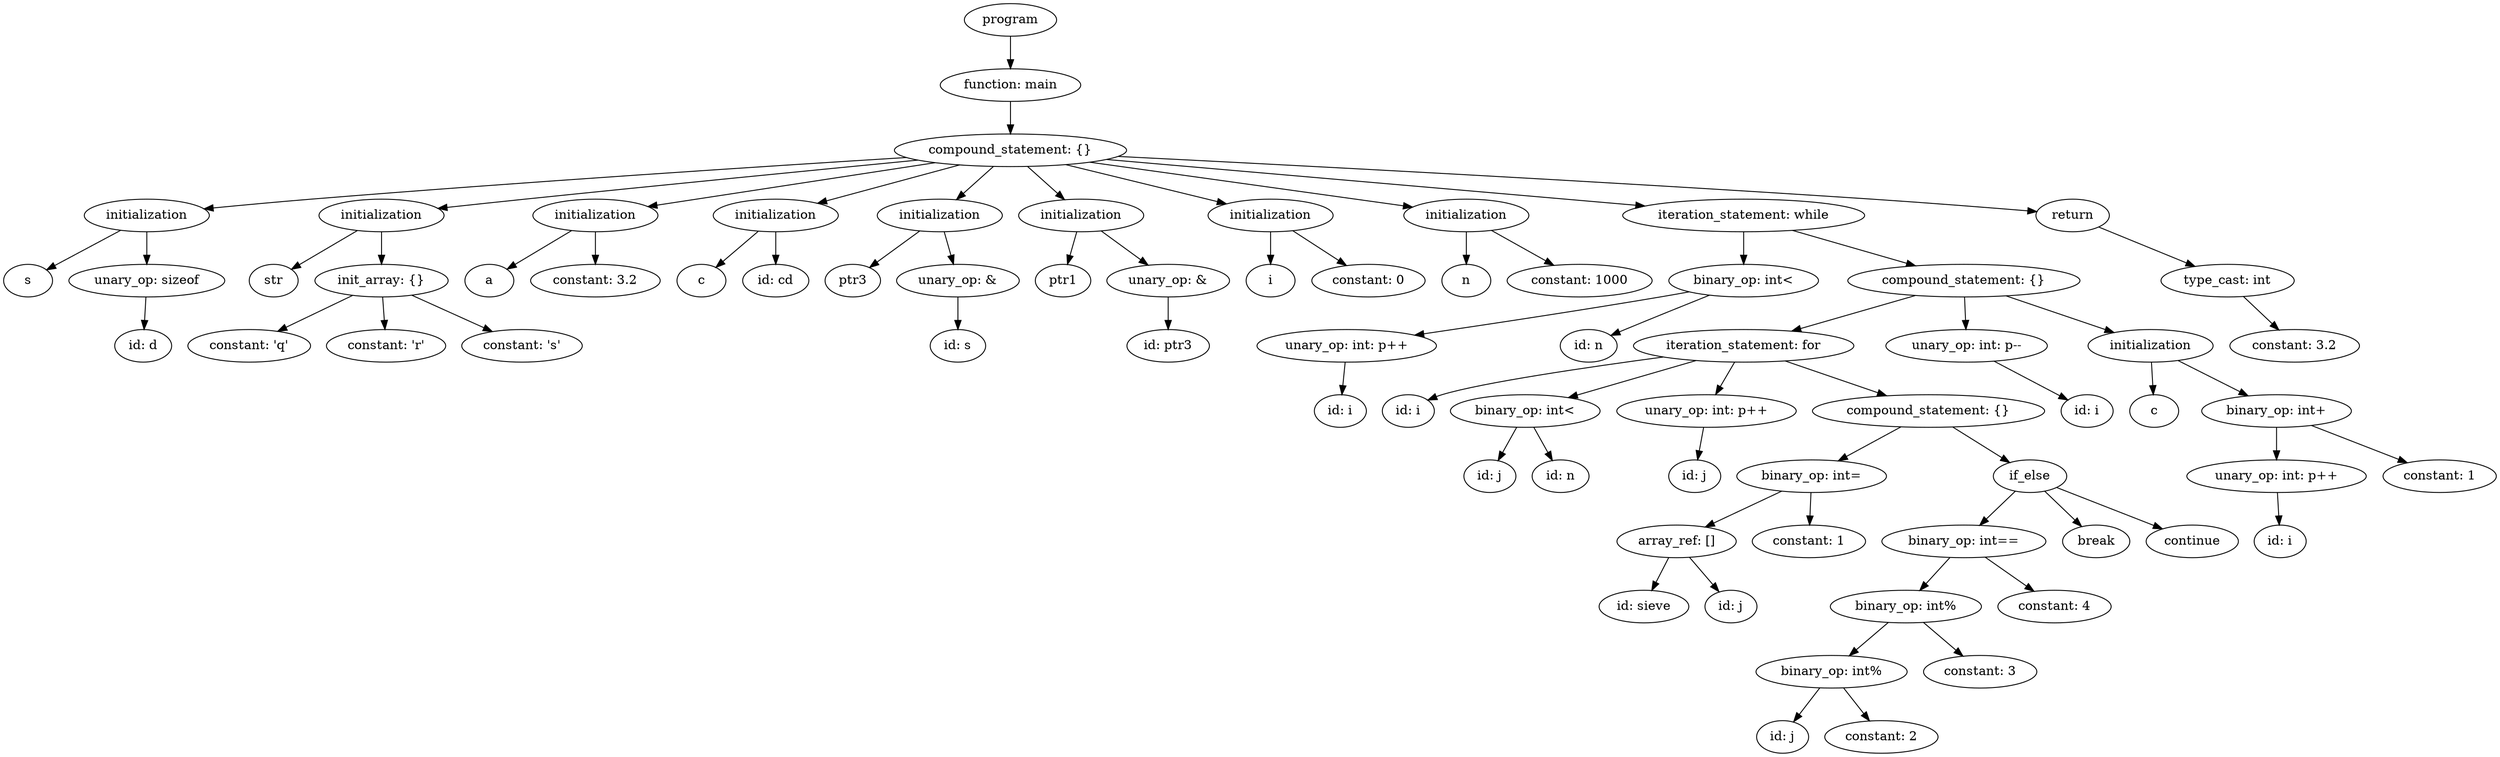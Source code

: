 strict digraph "" {
	graph [bb="0,0,2750.5,828"];
	node [label="\N"];
	117	[height=0.5,
		label=program,
		pos="1111,810",
		width=1.4082];
	116	[height=0.5,
		label="function: main",
		pos="1111,738",
		width=2.1528];
	117 -> 116	[pos="e,1111,756.1 1111,791.7 1111,783.98 1111,774.71 1111,766.11"];
	115	[height=0.5,
		label="compound_statement: {}",
		pos="1111,666",
		width=3.5566];
	116 -> 115	[pos="e,1111,684.1 1111,719.7 1111,711.98 1111,702.71 1111,694.11"];
	23	[height=0.5,
		label=initialization,
		pos="158,594",
		width=1.9167];
	115 -> 23	[pos="e,221.21,601.33 996.16,658.02 845.3,648.64 572.16,630.95 339,612 303.51,609.12 264.14,605.47 231.21,602.3"];
	31	[height=0.5,
		label=initialization,
		pos="417,594",
		width=1.9167];
	115 -> 31	[pos="e,479.27,601.83 1008.7,655.15 900.84,644.7 725.92,627.58 575,612 547.02,609.11 516.26,605.83 489.37,602.92"];
	39	[height=0.5,
		label=initialization,
		pos="653,594",
		width=1.9167];
	115 -> 39	[pos="e,710.95,603.86 1027.8,652.28 939.78,638.83 802.59,617.86 720.87,605.37"];
	45	[height=0.5,
		label=initialization,
		pos="852,594",
		width=1.9167];
	115 -> 45	[pos="e,898.15,607.47 1054.8,649.81 1011.3,638.06 951.41,621.87 907.98,610.13"];
	51	[height=0.5,
		label=initialization,
		pos="1033,594",
		width=1.9167];
	115 -> 51	[pos="e,1051.4,611.55 1092.1,648.05 1082.2,639.13 1069.8,628.06 1059,618.34"];
	57	[height=0.5,
		label=initialization,
		pos="1189,594",
		width=1.9167];
	115 -> 57	[pos="e,1170.6,611.55 1129.9,648.05 1139.8,639.13 1152.2,628.06 1163,618.34"];
	62	[height=0.5,
		label=initialization,
		pos="1398,594",
		width=1.9167];
	115 -> 62	[pos="e,1349.1,606.92 1171.9,650.15 1221.3,638.1 1290.5,621.21 1339.3,609.31"];
	66	[height=0.5,
		label=initialization,
		pos="1614,594",
		width=1.9167];
	115 -> 66	[pos="e,1554.5,603.28 1198.6,652.81 1296.9,639.13 1454.2,617.24 1544.4,604.68"];
	111	[height=0.5,
		label="iteration_statement: while",
		pos="1920,594",
		width=3.7011];
	115 -> 111	[pos="e,1811,604.43 1216.8,655.85 1367.4,642.81 1643,618.97 1800.8,605.32"];
	114	[height=0.5,
		label=return,
		pos="2283,594",
		width=1.125];
	115 -> 114	[pos="e,2243.5,598.29 1229.7,659.19 1409.7,650.2 1762.5,631.86 2062,612 2121,608.09 2188.7,602.76 2233.5,599.11"];
	20	[height=0.5,
		label=s,
		pos="27,522",
		width=0.75];
	23 -> 20	[pos="e,47.451,533.93 128.93,577.46 107.39,565.96 78.149,550.33 56.509,538.77"];
	22	[height=0.5,
		label="unary_op: sizeof",
		pos="158,522",
		width=2.3889];
	23 -> 22	[pos="e,158,540.1 158,575.7 158,567.98 158,558.71 158,550.11"];
	26	[height=0.5,
		label=str,
		pos="298,522",
		width=0.75];
	31 -> 26	[pos="e,317.58,534.52 390.29,577.29 371.25,566.09 345.68,551.04 326.28,539.64"];
	30	[height=0.5,
		label="init_array: {}",
		pos="417,522",
		width=2.0417];
	31 -> 30	[pos="e,417,540.1 417,575.7 417,567.98 417,558.71 417,550.11"];
	37	[height=0.5,
		label=a,
		pos="536,522",
		width=0.75];
	39 -> 37	[pos="e,555.62,534.74 626.74,577.29 608.22,566.21 583.41,551.37 564.42,540"];
	38	[height=0.5,
		label="constant: 3.2",
		pos="653,522",
		width=1.9861];
	39 -> 38	[pos="e,653,540.1 653,575.7 653,567.98 653,558.71 653,550.11"];
	43	[height=0.5,
		label=c,
		pos="770,522",
		width=0.75];
	45 -> 43	[pos="e,785.99,536.65 832.57,576.41 820.91,566.46 806.01,553.74 793.67,543.2"];
	44	[height=0.5,
		label="id: cd",
		pos="852,522",
		width=1.0139];
	45 -> 44	[pos="e,852,540.1 852,575.7 852,567.98 852,558.71 852,550.11"];
	48	[height=0.5,
		label=ptr3,
		pos="937,522",
		width=0.84854];
	51 -> 48	[pos="e,955.6,536.56 1010.7,576.76 996.75,566.57 978.63,553.36 963.85,542.58"];
	50	[height=0.5,
		label="unary_op: &",
		pos="1053,522",
		width=1.8776];
	51 -> 50	[pos="e,1048.1,540.1 1037.9,575.7 1040.2,567.9 1042.9,558.51 1045.3,549.83"];
	54	[height=0.5,
		label=ptr1,
		pos="1169,522",
		width=0.84854];
	57 -> 54	[pos="e,1173.9,540.1 1184.1,575.7 1181.8,567.9 1179.1,558.51 1176.7,549.83"];
	56	[height=0.5,
		label="unary_op: &",
		pos="1285,522",
		width=1.8776];
	57 -> 56	[pos="e,1262.9,539.15 1211.3,576.76 1224.1,567.4 1240.4,555.49 1254.5,545.26"];
	60	[height=0.5,
		label=i,
		pos="1398,522",
		width=0.75];
	62 -> 60	[pos="e,1398,540.1 1398,575.7 1398,567.98 1398,558.71 1398,550.11"];
	61	[height=0.5,
		label="constant: 0",
		pos="1506,522",
		width=1.7361];
	62 -> 61	[pos="e,1481.6,538.82 1422.5,577.12 1437.4,567.45 1456.7,554.98 1472.9,544.44"];
	64	[height=0.5,
		label=n,
		pos="1614,522",
		width=0.75];
	66 -> 64	[pos="e,1614,540.1 1614,575.7 1614,567.98 1614,558.71 1614,550.11"];
	65	[height=0.5,
		label="constant: 1000",
		pos="1739,522",
		width=2.2222];
	66 -> 65	[pos="e,1710.5,538.98 1641.7,577.46 1659.4,567.59 1682.4,554.68 1701.7,543.91"];
	70	[height=0.5,
		label="binary_op: int<",
		pos="1920,522",
		width=2.2929];
	111 -> 70	[pos="e,1920,540.1 1920,575.7 1920,567.98 1920,558.71 1920,550.11"];
	110	[height=0.5,
		label="compound_statement: {}",
		pos="2163,522",
		width=3.5566];
	111 -> 110	[pos="e,2109.6,538.37 1973.9,577.46 2011.2,566.73 2060.9,552.42 2099.9,541.16"];
	113	[height=0.5,
		label="type_cast: int",
		pos="2454,522",
		width=2.0417];
	114 -> 113	[pos="e,2418,537.73 2312,581.13 2338.4,570.32 2377.8,554.19 2408.4,541.66"];
	21	[height=0.5,
		label="id: d",
		pos="154,450",
		width=0.86659];
	22 -> 21	[pos="e,154.98,468.1 157.01,503.7 156.57,495.98 156.04,486.71 155.55,478.11"];
	27	[height=0.5,
		label="constant: 'q'",
		pos="271,450",
		width=1.8776];
	30 -> 27	[pos="e,302.46,466.09 384.96,505.64 363.42,495.31 334.84,481.61 311.69,470.51"];
	28	[height=0.5,
		label="constant: 'r'",
		pos="422,450",
		width=1.8234];
	30 -> 28	[pos="e,420.78,468.1 418.24,503.7 418.79,495.98 419.45,486.71 420.06,478.11"];
	29	[height=0.5,
		label="constant: 's'",
		pos="572,450",
		width=1.8472];
	30 -> 29	[pos="e,539.23,465.8 450.63,505.81 473.92,495.29 505.09,481.22 530.02,469.96"];
	49	[height=0.5,
		label="id: s",
		pos="1053,450",
		width=0.84854];
	50 -> 49	[pos="e,1053,468.1 1053,503.7 1053,495.98 1053,486.71 1053,478.11"];
	55	[height=0.5,
		label="id: ptr3",
		pos="1285,450",
		width=1.2639];
	56 -> 55	[pos="e,1285,468.1 1285,503.7 1285,495.98 1285,486.71 1285,478.11"];
	68	[height=0.5,
		label="unary_op: int: p++",
		pos="1482,450",
		width=2.75];
	70 -> 68	[pos="e,1557,461.81 1859.7,509.58 1849.1,507.66 1838.3,505.73 1828,504 1739.2,489 1637.2,473.6 1567.1,463.3"];
	69	[height=0.5,
		label="id: n",
		pos="1749,450",
		width=0.86659];
	70 -> 69	[pos="e,1773.5,461.5 1882.1,505.87 1855.9,495.36 1820.3,480.97 1789,468 1787,467.15 1784.9,466.28 1782.8,465.39"];
	99	[height=0.5,
		label="iteration_statement: for",
		pos="1920,450",
		width=3.3761];
	110 -> 99	[pos="e,1973.1,466.29 2109.4,505.55 2072,494.79 2022,480.39 1982.8,469.09"];
	101	[height=0.5,
		label="unary_op: int: p--",
		pos="2166,450",
		width=2.4734];
	110 -> 101	[pos="e,2165.3,468.1 2163.7,503.7 2164.1,495.98 2164.5,486.71 2164.8,478.11"];
	109	[height=0.5,
		label=initialization,
		pos="2369,450",
		width=1.9167];
	110 -> 109	[pos="e,2328.6,464.73 2209.5,505.2 2242.1,494.12 2285.7,479.31 2319,467.98"];
	112	[height=0.5,
		label="constant: 3.2",
		pos="2528,450",
		width=1.9861];
	113 -> 112	[pos="e,2510.6,467.47 2471.5,504.41 2481,495.43 2492.9,484.19 2503.3,474.34"];
	67	[height=0.5,
		label="id: i",
		pos="1475,378",
		width=0.79437];
	68 -> 67	[pos="e,1476.7,396.1 1480.3,431.7 1479.5,423.98 1478.6,414.71 1477.7,406.11"];
	77	[height=0.5,
		label="id: i",
		pos="1550,378",
		width=0.79437];
	99 -> 77	[pos="e,1571.5,390.08 1831.2,437.65 1748.5,426.57 1631.4,409.46 1587,396 1585.1,395.42 1583.1,394.75 1581.2,394.03"];
	80	[height=0.5,
		label="binary_op: int<",
		pos="1679,378",
		width=2.2929];
	99 -> 80	[pos="e,1726.6,392.82 1867.4,433.72 1828.7,422.49 1776.2,407.22 1736.4,395.67"];
	82	[height=0.5,
		label="unary_op: int: p++",
		pos="1879,378",
		width=2.75];
	99 -> 82	[pos="e,1889.1,396.28 1910.1,432.05 1905.3,423.92 1899.5,414 1894.2,404.94"];
	98	[height=0.5,
		label="compound_statement: {}",
		pos="2124,378",
		width=3.5566];
	99 -> 98	[pos="e,2077.7,394.9 1965.8,433.29 1996,422.92 2035.8,409.25 2068,398.23"];
	100	[height=0.5,
		label="id: i",
		pos="2299,378",
		width=0.79437];
	101 -> 100	[pos="e,2277.7,390.19 2196.5,432.94 2218.2,421.55 2247.1,406.33 2268.7,394.96"];
	104	[height=0.5,
		label=c,
		pos="2373,378",
		width=0.75];
	109 -> 104	[pos="e,2372,396.1 2370,431.7 2370.4,423.98 2371,414.71 2371.5,406.11"];
	108	[height=0.5,
		label="binary_op: int+",
		pos="2508,378",
		width=2.2929];
	109 -> 108	[pos="e,2476.6,394.81 2399.5,433.64 2419.5,423.57 2445.9,410.29 2467.6,399.34"];
	78	[height=0.5,
		label="id: j",
		pos="1640,306",
		width=0.79437];
	80 -> 78	[pos="e,1649.1,323.31 1669.6,360.05 1664.9,351.68 1659.2,341.4 1654,332.13"];
	79	[height=0.5,
		label="id: n",
		pos="1718,306",
		width=0.86659];
	80 -> 79	[pos="e,1708.9,323.31 1688.4,360.05 1693.1,351.68 1698.8,341.4 1704,332.13"];
	81	[height=0.5,
		label="id: j",
		pos="1866,306",
		width=0.79437];
	82 -> 81	[pos="e,1869.2,324.1 1875.8,359.7 1874.4,351.98 1872.6,342.71 1871,334.11"];
	87	[height=0.5,
		label="binary_op: int=",
		pos="1995,306",
		width=2.2929];
	98 -> 87	[pos="e,2024.5,322.99 2093.4,360.41 2075.4,350.64 2052.5,338.19 2033.3,327.77"];
	97	[height=0.5,
		label=if_else,
		pos="2236,306",
		width=1.125];
	98 -> 97	[pos="e,2213.5,321.04 2150.8,360.23 2167.1,350.04 2188,336.98 2205,326.35"];
	106	[height=0.5,
		label="unary_op: int: p++",
		pos="2508,306",
		width=2.75];
	108 -> 106	[pos="e,2508,324.1 2508,359.7 2508,351.98 2508,342.71 2508,334.11"];
	107	[height=0.5,
		label="constant: 1",
		pos="2688,306",
		width=1.7361];
	108 -> 107	[pos="e,2652.2,320.92 2546.6,361.98 2574.7,351.05 2612.9,336.2 2642.5,324.69"];
	85	[height=0.5,
		label="array_ref: []",
		pos="1846,234",
		width=1.8234];
	87 -> 85	[pos="e,1877.7,249.89 1961.9,289.46 1939.8,279.05 1910.4,265.25 1886.8,254.16"];
	86	[height=0.5,
		label="constant: 1",
		pos="1992,234",
		width=1.7361];
	87 -> 86	[pos="e,1992.7,252.1 1994.3,287.7 1993.9,279.98 1993.5,270.71 1993.2,262.11"];
	94	[height=0.5,
		label="binary_op: int==",
		pos="2163,234",
		width=2.5139];
	97 -> 94	[pos="e,2180.4,251.71 2219.8,289.46 2210.4,280.45 2198.4,268.92 2187.8,258.79"];
	95	[height=0.5,
		label=break,
		pos="2309,234",
		width=1.0291];
	97 -> 95	[pos="e,2292.8,250.49 2252.2,289.46 2261.9,280.13 2274.5,268.09 2285.3,257.7"];
	96	[height=0.5,
		label=continue,
		pos="2415,234",
		width=1.4082];
	97 -> 96	[pos="e,2382.1,247.88 2265.6,293.44 2294.8,282.03 2339.7,264.45 2372.7,251.56"];
	105	[height=0.5,
		label="id: i",
		pos="2512,234",
		width=0.79437];
	106 -> 105	[pos="e,2511,252.1 2509,287.7 2509.4,279.98 2510,270.71 2510.5,262.11"];
	83	[height=0.5,
		label="id: sieve",
		pos="1810,162",
		width=1.375];
	85 -> 83	[pos="e,1818.6,179.79 1837.3,216.05 1833.1,207.89 1828,197.91 1823.3,188.82"];
	84	[height=0.5,
		label="id: j",
		pos="1906,162",
		width=0.79437];
	85 -> 84	[pos="e,1892.7,178.51 1860.2,216.41 1867.9,207.44 1877.5,196.21 1886,186.37"];
	92	[height=0.5,
		label="binary_op: int%",
		pos="2099,162",
		width=2.3109];
	94 -> 92	[pos="e,2114.3,179.79 2147.5,216.05 2139.6,207.46 2130,196.86 2121.3,187.4"];
	93	[height=0.5,
		label="constant: 4",
		pos="2263,162",
		width=1.7361];
	94 -> 93	[pos="e,2240.4,178.83 2186.4,216.59 2200.1,207.06 2217.4,194.95 2232.1,184.65"];
	90	[height=0.5,
		label="binary_op: int%",
		pos="2017,90",
		width=2.3109];
	92 -> 90	[pos="e,2036.6,107.71 2079.6,144.41 2069,135.41 2055.8,124.14 2044.3,114.27"];
	91	[height=0.5,
		label="constant: 3",
		pos="2181,90",
		width=1.7361];
	92 -> 91	[pos="e,2162,107.23 2118.4,144.41 2129.1,135.28 2142.6,123.81 2154.2,113.84"];
	88	[height=0.5,
		label="id: j",
		pos="1963,18",
		width=0.79437];
	90 -> 88	[pos="e,1975.2,34.829 2003.9,72.055 1997.2,63.292 1988.8,52.451 1981.4,42.856"];
	89	[height=0.5,
		label="constant: 2",
		pos="2072,18",
		width=1.7361];
	90 -> 89	[pos="e,2058.8,35.789 2030.3,72.055 2037,63.543 2045.2,53.068 2052.6,43.681"];
}
